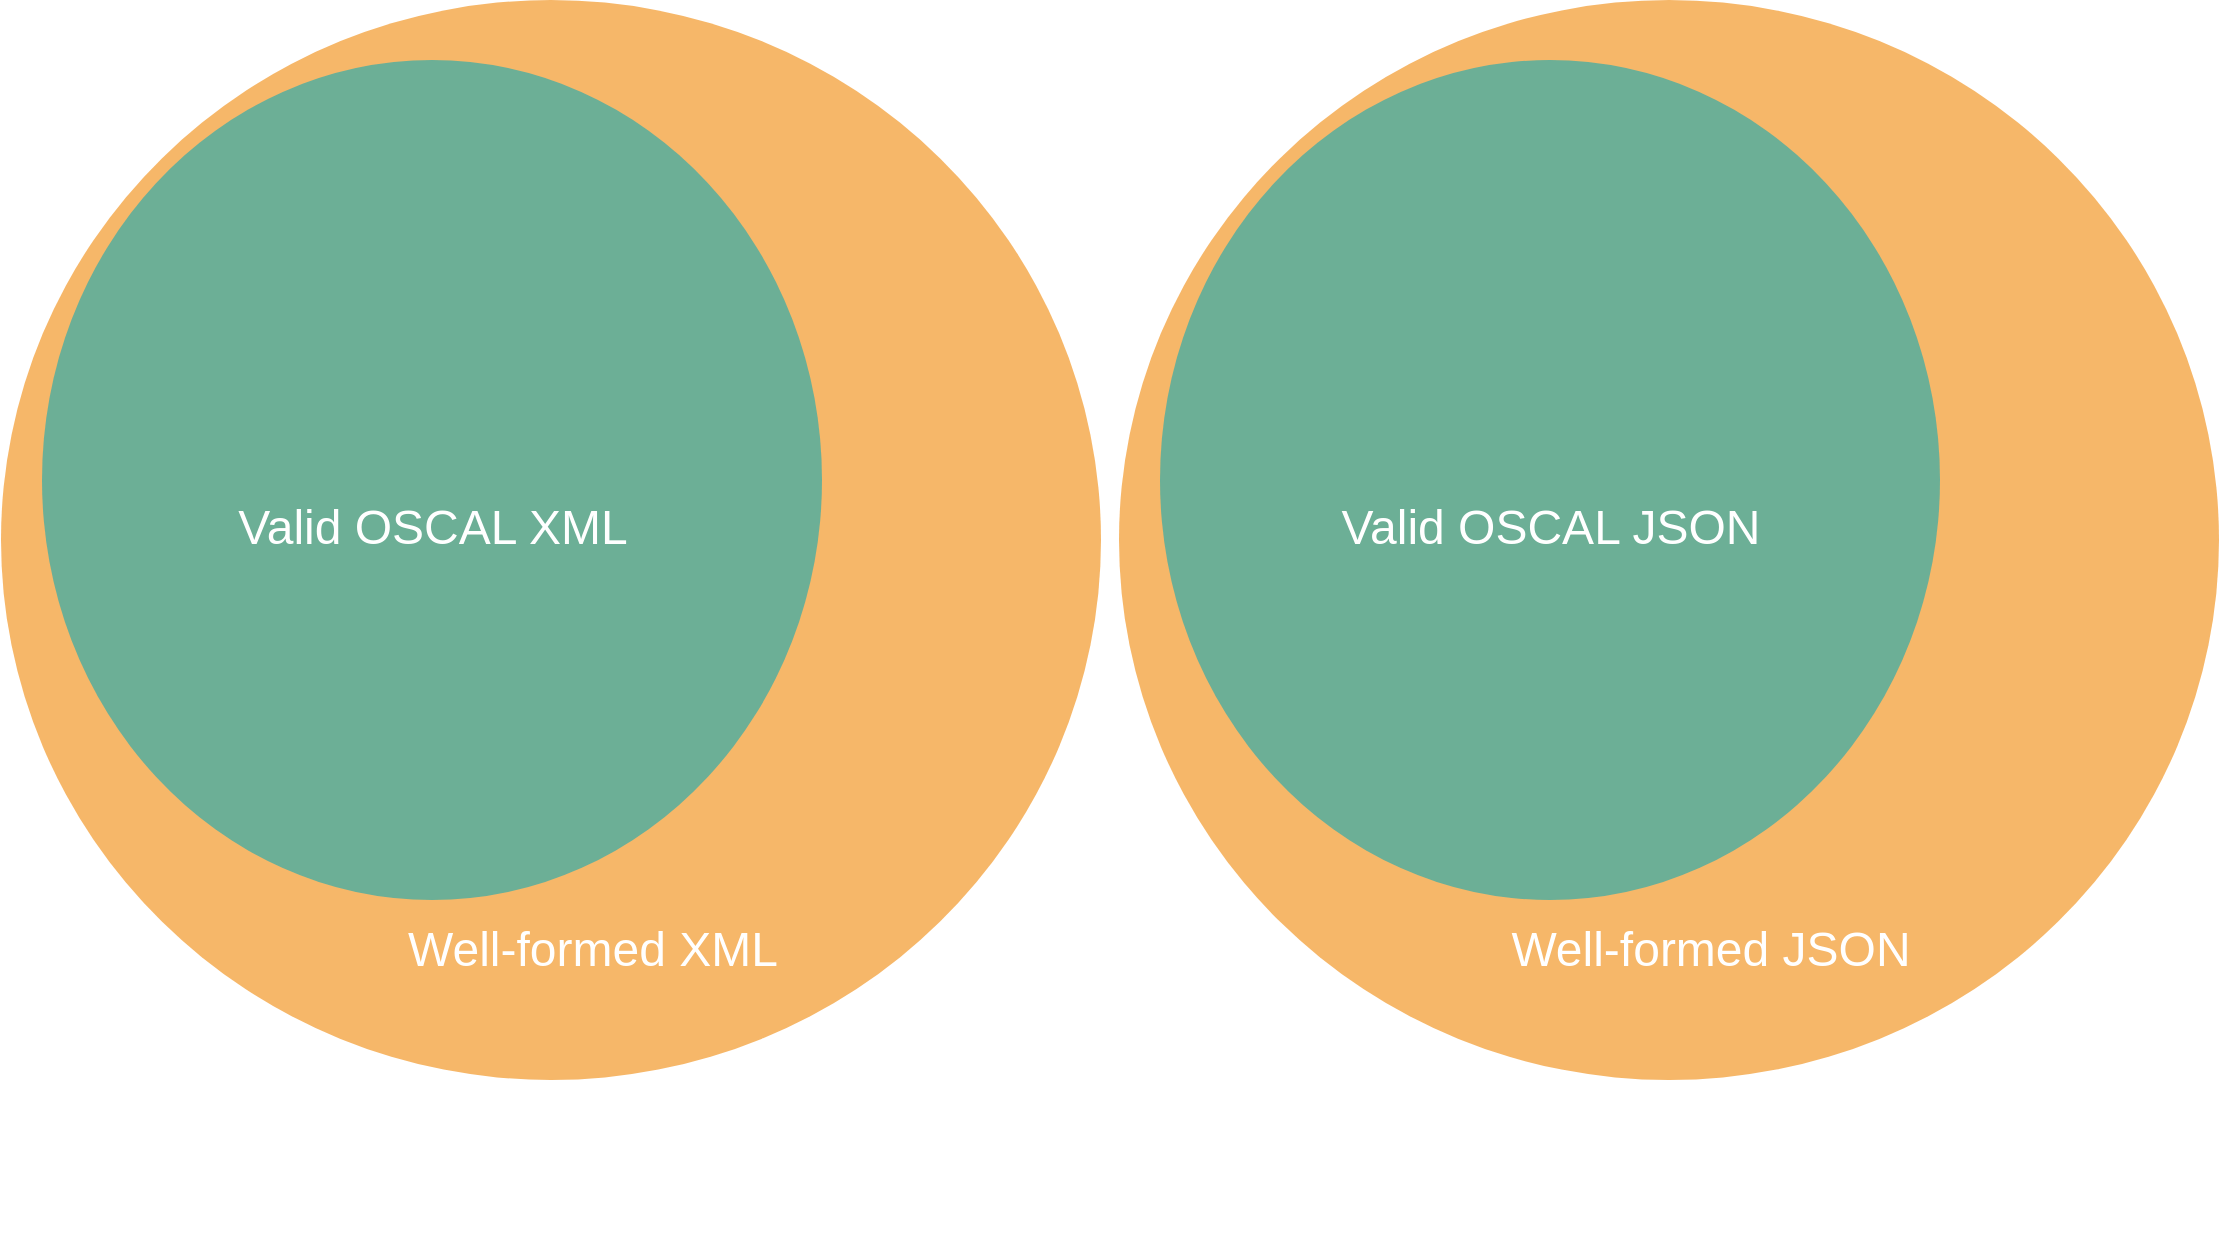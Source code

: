 <mxfile version="17.1.3" type="github"><diagram id="3228e29e-7158-1315-38df-8450db1d8a1d" name="Page-1"><mxGraphModel dx="1038" dy="564" grid="1" gridSize="10" guides="1" tooltips="1" connect="1" arrows="1" fold="1" page="1" pageScale="1" pageWidth="1169" pageHeight="827" background="none" math="0" shadow="0"><root><mxCell id="0"/><mxCell id="1" parent="0"/><mxCell id="21531" value="" style="ellipse;fillColor=#F08705;opacity=60;strokeColor=none;html=1;fontColor=#FFFFFF;" parent="1" vertex="1"><mxGeometry x="179.5" width="550" height="540" as="geometry"/></mxCell><mxCell id="21532" value="" style="ellipse;fillColor=#12AAB5;opacity=60;strokeColor=none;html=1;fontColor=#FFFFFF;" parent="1" vertex="1"><mxGeometry x="200" y="30" width="390" height="420" as="geometry"/></mxCell><mxCell id="21534" value="Valid OSCAL XML" style="text;fontSize=24;align=center;verticalAlign=middle;html=1;fontColor=#FFFFFF;" parent="1" vertex="1"><mxGeometry x="299.5" y="228.5" width="190" height="70" as="geometry"/></mxCell><mxCell id="21536" value="Tradition" style="text;fontSize=24;align=center;verticalAlign=middle;html=1;fontColor=#FFFFFF;" parent="1" vertex="1"><mxGeometry x="499.5" y="558.5" width="190" height="70" as="geometry"/></mxCell><mxCell id="T5pzgmCNutiRuPBVnBeW-21540" value="Well-formed XML" style="text;fontSize=24;align=center;verticalAlign=middle;html=1;fontColor=#FFFFFF;" parent="1" vertex="1"><mxGeometry x="380" y="440" width="190" height="70" as="geometry"/></mxCell><mxCell id="6mKsU96EyAsOvcFTXcU1-21536" value="" style="ellipse;fillColor=#F08705;opacity=60;strokeColor=none;html=1;fontColor=#FFFFFF;" parent="1" vertex="1"><mxGeometry x="738.5" width="550" height="540" as="geometry"/></mxCell><mxCell id="6mKsU96EyAsOvcFTXcU1-21537" value="" style="ellipse;fillColor=#12AAB5;opacity=60;strokeColor=none;html=1;fontColor=#FFFFFF;" parent="1" vertex="1"><mxGeometry x="759" y="30" width="390" height="420" as="geometry"/></mxCell><mxCell id="6mKsU96EyAsOvcFTXcU1-21538" value="Valid OSCAL JSON" style="text;fontSize=24;align=center;verticalAlign=middle;html=1;fontColor=#FFFFFF;" parent="1" vertex="1"><mxGeometry x="858.5" y="228.5" width="190" height="70" as="geometry"/></mxCell><mxCell id="6mKsU96EyAsOvcFTXcU1-21539" value="Well-formed JSON" style="text;fontSize=24;align=center;verticalAlign=middle;html=1;fontColor=#FFFFFF;" parent="1" vertex="1"><mxGeometry x="939" y="440" width="190" height="70" as="geometry"/></mxCell></root></mxGraphModel></diagram></mxfile>